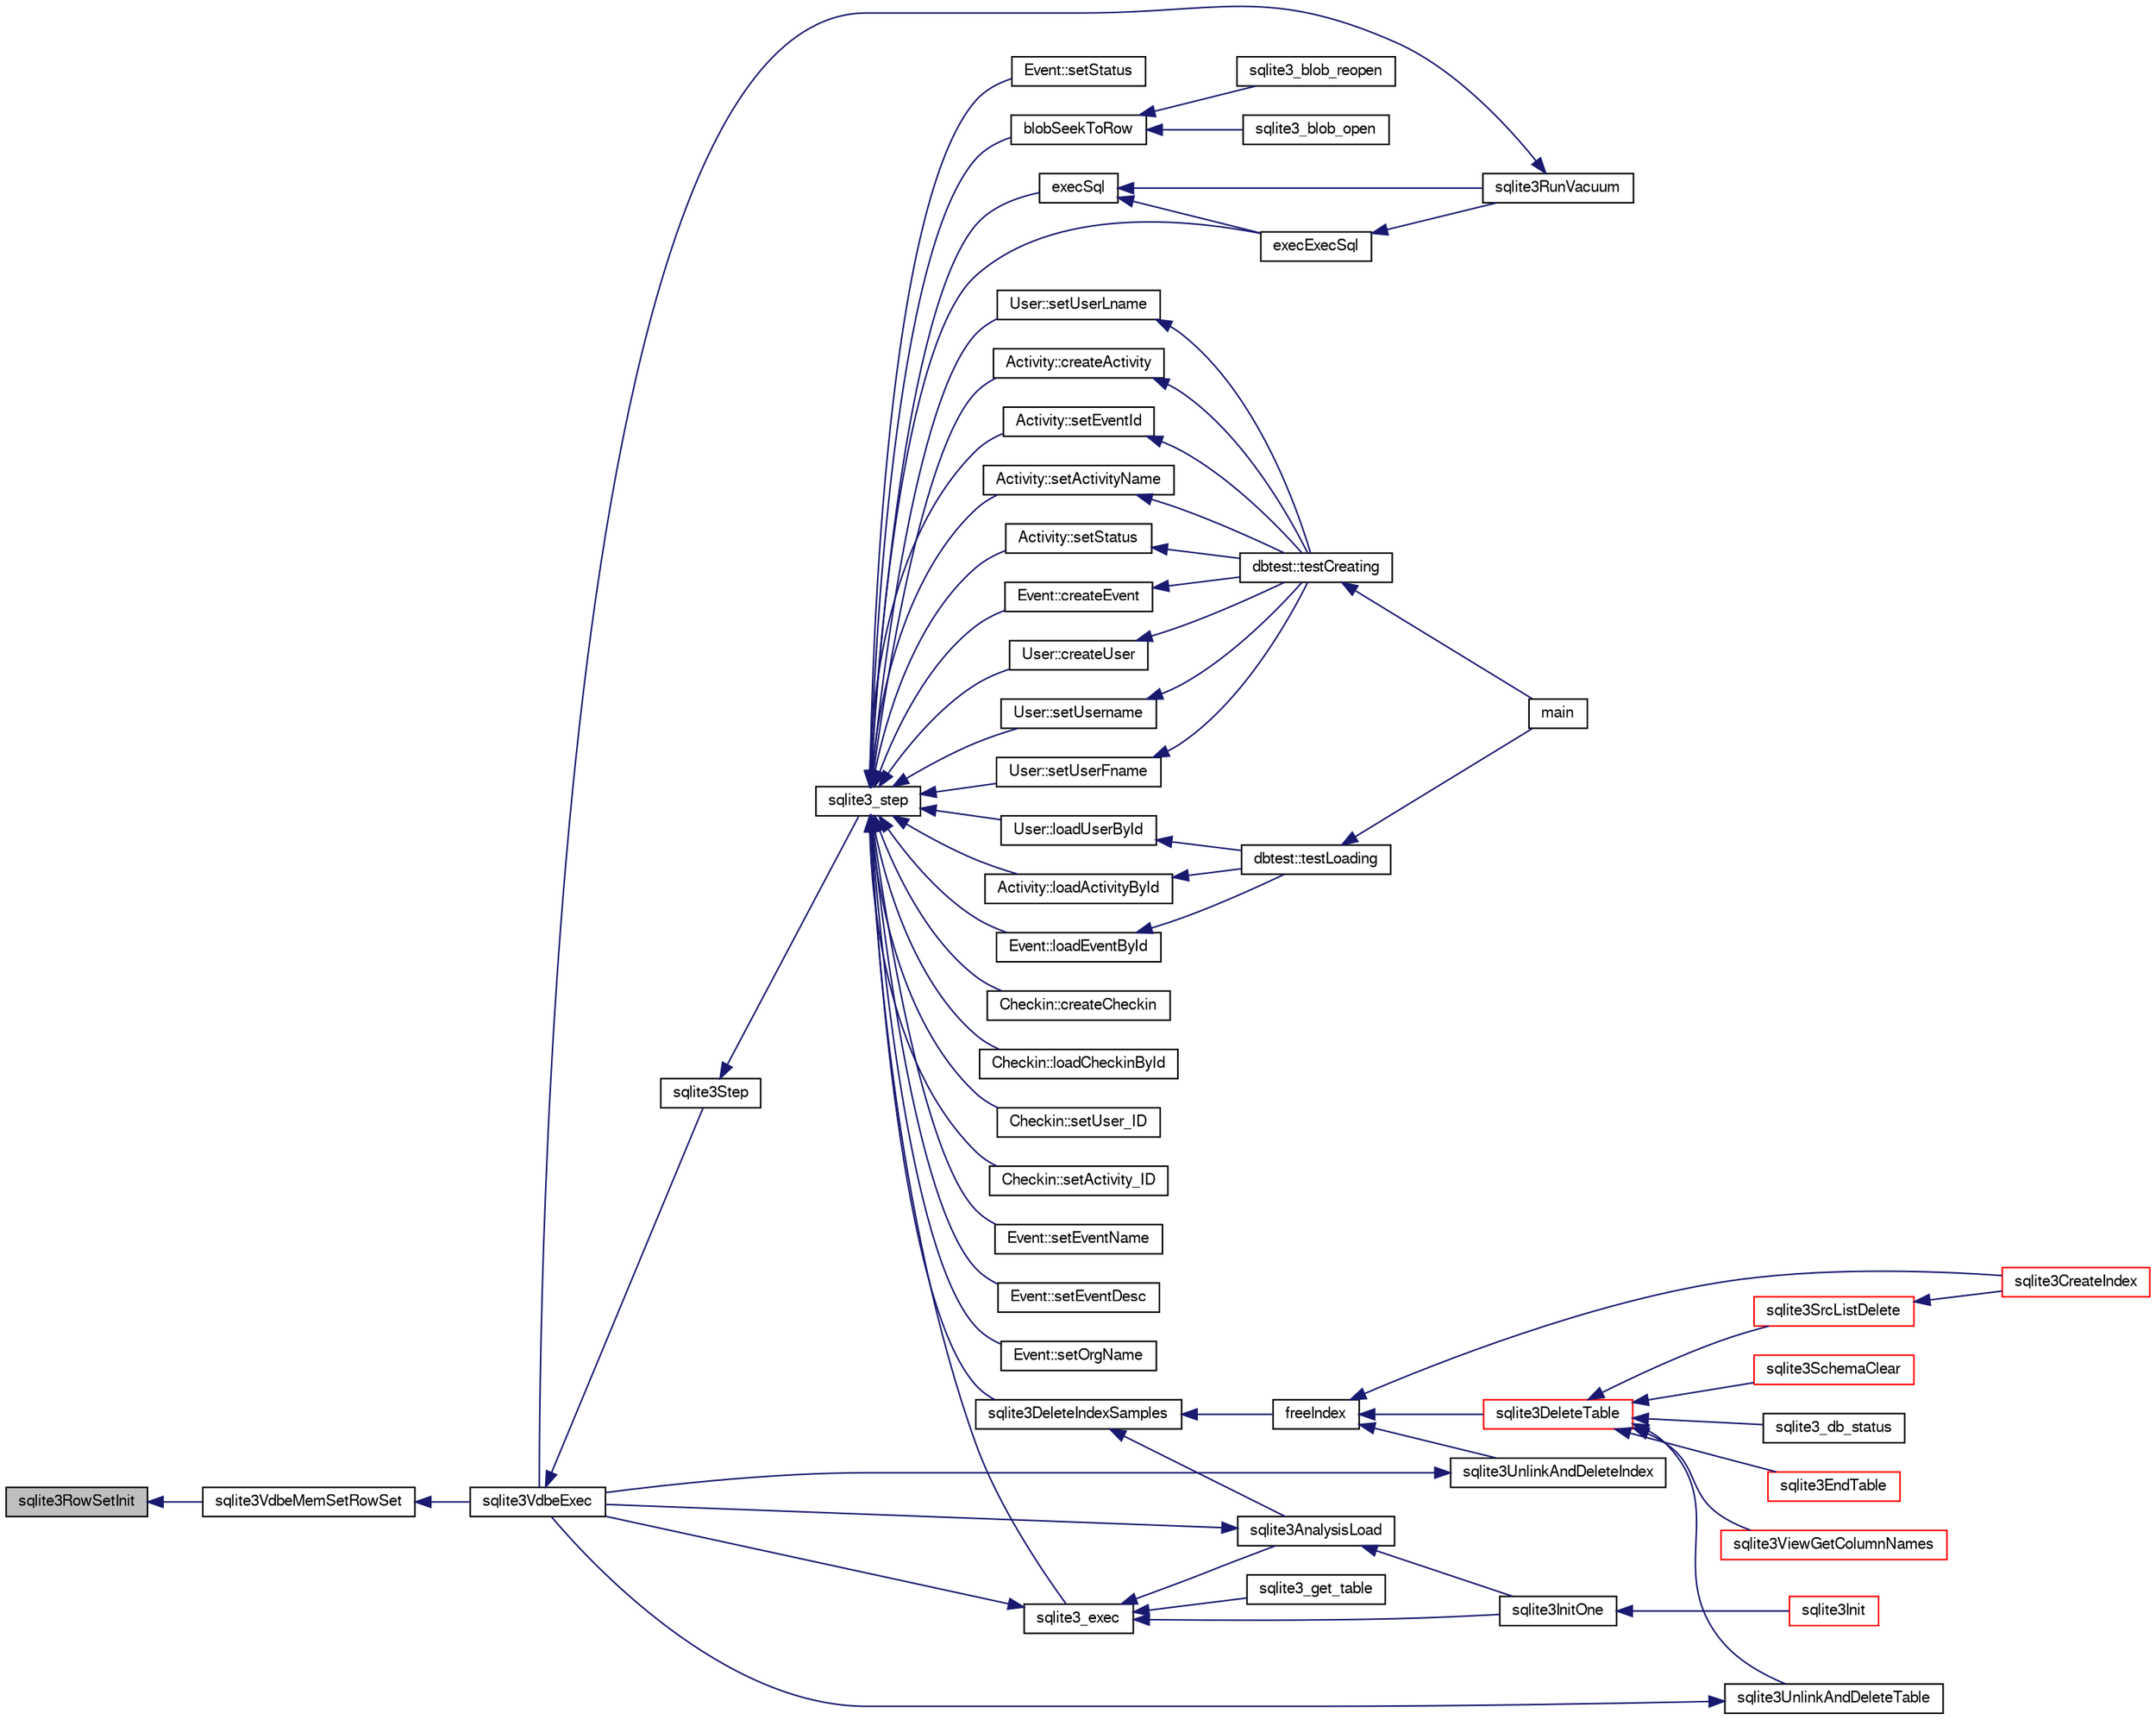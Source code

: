 digraph "sqlite3RowSetInit"
{
  edge [fontname="FreeSans",fontsize="10",labelfontname="FreeSans",labelfontsize="10"];
  node [fontname="FreeSans",fontsize="10",shape=record];
  rankdir="LR";
  Node685939 [label="sqlite3RowSetInit",height=0.2,width=0.4,color="black", fillcolor="grey75", style="filled", fontcolor="black"];
  Node685939 -> Node685940 [dir="back",color="midnightblue",fontsize="10",style="solid",fontname="FreeSans"];
  Node685940 [label="sqlite3VdbeMemSetRowSet",height=0.2,width=0.4,color="black", fillcolor="white", style="filled",URL="$sqlite3_8c.html#a6c59f681fc1caa0acf431ed2e98a8366"];
  Node685940 -> Node685941 [dir="back",color="midnightblue",fontsize="10",style="solid",fontname="FreeSans"];
  Node685941 [label="sqlite3VdbeExec",height=0.2,width=0.4,color="black", fillcolor="white", style="filled",URL="$sqlite3_8c.html#a8ce40a614bdc56719c4d642b1e4dfb21"];
  Node685941 -> Node685942 [dir="back",color="midnightblue",fontsize="10",style="solid",fontname="FreeSans"];
  Node685942 [label="sqlite3Step",height=0.2,width=0.4,color="black", fillcolor="white", style="filled",URL="$sqlite3_8c.html#a3f2872e873e2758a4beedad1d5113554"];
  Node685942 -> Node685943 [dir="back",color="midnightblue",fontsize="10",style="solid",fontname="FreeSans"];
  Node685943 [label="sqlite3_step",height=0.2,width=0.4,color="black", fillcolor="white", style="filled",URL="$sqlite3_8h.html#ac1e491ce36b7471eb28387f7d3c74334"];
  Node685943 -> Node685944 [dir="back",color="midnightblue",fontsize="10",style="solid",fontname="FreeSans"];
  Node685944 [label="Activity::createActivity",height=0.2,width=0.4,color="black", fillcolor="white", style="filled",URL="$classActivity.html#a813cc5e52c14ab49b39014c134e3425b"];
  Node685944 -> Node685945 [dir="back",color="midnightblue",fontsize="10",style="solid",fontname="FreeSans"];
  Node685945 [label="dbtest::testCreating",height=0.2,width=0.4,color="black", fillcolor="white", style="filled",URL="$classdbtest.html#a8193e88a7df657069c8a6bd09c8243b7"];
  Node685945 -> Node685946 [dir="back",color="midnightblue",fontsize="10",style="solid",fontname="FreeSans"];
  Node685946 [label="main",height=0.2,width=0.4,color="black", fillcolor="white", style="filled",URL="$test_8cpp.html#ae66f6b31b5ad750f1fe042a706a4e3d4"];
  Node685943 -> Node685947 [dir="back",color="midnightblue",fontsize="10",style="solid",fontname="FreeSans"];
  Node685947 [label="Activity::loadActivityById",height=0.2,width=0.4,color="black", fillcolor="white", style="filled",URL="$classActivity.html#abe4ffb4f08a47212ebf9013259d9e7fd"];
  Node685947 -> Node685948 [dir="back",color="midnightblue",fontsize="10",style="solid",fontname="FreeSans"];
  Node685948 [label="dbtest::testLoading",height=0.2,width=0.4,color="black", fillcolor="white", style="filled",URL="$classdbtest.html#a6f98d82a2c8e2b9040848763504ddae1"];
  Node685948 -> Node685946 [dir="back",color="midnightblue",fontsize="10",style="solid",fontname="FreeSans"];
  Node685943 -> Node685949 [dir="back",color="midnightblue",fontsize="10",style="solid",fontname="FreeSans"];
  Node685949 [label="Activity::setEventId",height=0.2,width=0.4,color="black", fillcolor="white", style="filled",URL="$classActivity.html#adb1d0fd0d08f473e068f0a4086bfa9ca"];
  Node685949 -> Node685945 [dir="back",color="midnightblue",fontsize="10",style="solid",fontname="FreeSans"];
  Node685943 -> Node685950 [dir="back",color="midnightblue",fontsize="10",style="solid",fontname="FreeSans"];
  Node685950 [label="Activity::setActivityName",height=0.2,width=0.4,color="black", fillcolor="white", style="filled",URL="$classActivity.html#a62dc3737b33915a36086f9dd26d16a81"];
  Node685950 -> Node685945 [dir="back",color="midnightblue",fontsize="10",style="solid",fontname="FreeSans"];
  Node685943 -> Node685951 [dir="back",color="midnightblue",fontsize="10",style="solid",fontname="FreeSans"];
  Node685951 [label="Activity::setStatus",height=0.2,width=0.4,color="black", fillcolor="white", style="filled",URL="$classActivity.html#af618135a7738f4d2a7ee147a8ef912ea"];
  Node685951 -> Node685945 [dir="back",color="midnightblue",fontsize="10",style="solid",fontname="FreeSans"];
  Node685943 -> Node685952 [dir="back",color="midnightblue",fontsize="10",style="solid",fontname="FreeSans"];
  Node685952 [label="Checkin::createCheckin",height=0.2,width=0.4,color="black", fillcolor="white", style="filled",URL="$classCheckin.html#a4e40acdf7fff0e607f6de4f24f3a163c"];
  Node685943 -> Node685953 [dir="back",color="midnightblue",fontsize="10",style="solid",fontname="FreeSans"];
  Node685953 [label="Checkin::loadCheckinById",height=0.2,width=0.4,color="black", fillcolor="white", style="filled",URL="$classCheckin.html#a3461f70ea6c68475225f2a07f78a21e0"];
  Node685943 -> Node685954 [dir="back",color="midnightblue",fontsize="10",style="solid",fontname="FreeSans"];
  Node685954 [label="Checkin::setUser_ID",height=0.2,width=0.4,color="black", fillcolor="white", style="filled",URL="$classCheckin.html#a76ab640f4f912876dbebf183db5359c6"];
  Node685943 -> Node685955 [dir="back",color="midnightblue",fontsize="10",style="solid",fontname="FreeSans"];
  Node685955 [label="Checkin::setActivity_ID",height=0.2,width=0.4,color="black", fillcolor="white", style="filled",URL="$classCheckin.html#ab2ff3ec2604ec73a42af25874a00b232"];
  Node685943 -> Node685956 [dir="back",color="midnightblue",fontsize="10",style="solid",fontname="FreeSans"];
  Node685956 [label="Event::createEvent",height=0.2,width=0.4,color="black", fillcolor="white", style="filled",URL="$classEvent.html#a77adb9f4a46ffb32c2d931f0691f5903"];
  Node685956 -> Node685945 [dir="back",color="midnightblue",fontsize="10",style="solid",fontname="FreeSans"];
  Node685943 -> Node685957 [dir="back",color="midnightblue",fontsize="10",style="solid",fontname="FreeSans"];
  Node685957 [label="Event::loadEventById",height=0.2,width=0.4,color="black", fillcolor="white", style="filled",URL="$classEvent.html#afa66cea33f722dbeecb69cc98fdea055"];
  Node685957 -> Node685948 [dir="back",color="midnightblue",fontsize="10",style="solid",fontname="FreeSans"];
  Node685943 -> Node685958 [dir="back",color="midnightblue",fontsize="10",style="solid",fontname="FreeSans"];
  Node685958 [label="Event::setEventName",height=0.2,width=0.4,color="black", fillcolor="white", style="filled",URL="$classEvent.html#a10596b6ca077df05184e30d62b08729d"];
  Node685943 -> Node685959 [dir="back",color="midnightblue",fontsize="10",style="solid",fontname="FreeSans"];
  Node685959 [label="Event::setEventDesc",height=0.2,width=0.4,color="black", fillcolor="white", style="filled",URL="$classEvent.html#ae36b8377dcae792f1c5c4726024c981b"];
  Node685943 -> Node685960 [dir="back",color="midnightblue",fontsize="10",style="solid",fontname="FreeSans"];
  Node685960 [label="Event::setOrgName",height=0.2,width=0.4,color="black", fillcolor="white", style="filled",URL="$classEvent.html#a19aac0f776bd764563a54977656cf680"];
  Node685943 -> Node685961 [dir="back",color="midnightblue",fontsize="10",style="solid",fontname="FreeSans"];
  Node685961 [label="Event::setStatus",height=0.2,width=0.4,color="black", fillcolor="white", style="filled",URL="$classEvent.html#ab0a6b9285af0f4172eb841e2b80f8972"];
  Node685943 -> Node685962 [dir="back",color="midnightblue",fontsize="10",style="solid",fontname="FreeSans"];
  Node685962 [label="blobSeekToRow",height=0.2,width=0.4,color="black", fillcolor="white", style="filled",URL="$sqlite3_8c.html#afff57e13332b98c8a44a7cebe38962ab"];
  Node685962 -> Node685963 [dir="back",color="midnightblue",fontsize="10",style="solid",fontname="FreeSans"];
  Node685963 [label="sqlite3_blob_open",height=0.2,width=0.4,color="black", fillcolor="white", style="filled",URL="$sqlite3_8h.html#adb8ad839a5bdd62a43785132bc7dd518"];
  Node685962 -> Node685964 [dir="back",color="midnightblue",fontsize="10",style="solid",fontname="FreeSans"];
  Node685964 [label="sqlite3_blob_reopen",height=0.2,width=0.4,color="black", fillcolor="white", style="filled",URL="$sqlite3_8h.html#abc77c24fdc0150138490359a94360f7e"];
  Node685943 -> Node685965 [dir="back",color="midnightblue",fontsize="10",style="solid",fontname="FreeSans"];
  Node685965 [label="sqlite3DeleteIndexSamples",height=0.2,width=0.4,color="black", fillcolor="white", style="filled",URL="$sqlite3_8c.html#aaeda0302fbf61397ec009f65bed047ef"];
  Node685965 -> Node685966 [dir="back",color="midnightblue",fontsize="10",style="solid",fontname="FreeSans"];
  Node685966 [label="sqlite3AnalysisLoad",height=0.2,width=0.4,color="black", fillcolor="white", style="filled",URL="$sqlite3_8c.html#a48a2301c27e1d3d68708b9b8761b5a01"];
  Node685966 -> Node685941 [dir="back",color="midnightblue",fontsize="10",style="solid",fontname="FreeSans"];
  Node685966 -> Node685967 [dir="back",color="midnightblue",fontsize="10",style="solid",fontname="FreeSans"];
  Node685967 [label="sqlite3InitOne",height=0.2,width=0.4,color="black", fillcolor="white", style="filled",URL="$sqlite3_8c.html#ac4318b25df65269906b0379251fe9b85"];
  Node685967 -> Node685968 [dir="back",color="midnightblue",fontsize="10",style="solid",fontname="FreeSans"];
  Node685968 [label="sqlite3Init",height=0.2,width=0.4,color="red", fillcolor="white", style="filled",URL="$sqlite3_8c.html#aed74e3dc765631a833f522f425ff5a48"];
  Node685965 -> Node686068 [dir="back",color="midnightblue",fontsize="10",style="solid",fontname="FreeSans"];
  Node686068 [label="freeIndex",height=0.2,width=0.4,color="black", fillcolor="white", style="filled",URL="$sqlite3_8c.html#a00907c99c18d5bcb9d0b38c077146c31"];
  Node686068 -> Node686069 [dir="back",color="midnightblue",fontsize="10",style="solid",fontname="FreeSans"];
  Node686069 [label="sqlite3UnlinkAndDeleteIndex",height=0.2,width=0.4,color="black", fillcolor="white", style="filled",URL="$sqlite3_8c.html#a889f2dcb438c56db37a6d61e9f25e244"];
  Node686069 -> Node685941 [dir="back",color="midnightblue",fontsize="10",style="solid",fontname="FreeSans"];
  Node686068 -> Node686070 [dir="back",color="midnightblue",fontsize="10",style="solid",fontname="FreeSans"];
  Node686070 [label="sqlite3DeleteTable",height=0.2,width=0.4,color="red", fillcolor="white", style="filled",URL="$sqlite3_8c.html#a7fd3d507375a381a3807f92735318973"];
  Node686070 -> Node686071 [dir="back",color="midnightblue",fontsize="10",style="solid",fontname="FreeSans"];
  Node686071 [label="sqlite3_db_status",height=0.2,width=0.4,color="black", fillcolor="white", style="filled",URL="$sqlite3_8h.html#ab64e8333313ee2e44116842711818940"];
  Node686070 -> Node686072 [dir="back",color="midnightblue",fontsize="10",style="solid",fontname="FreeSans"];
  Node686072 [label="sqlite3UnlinkAndDeleteTable",height=0.2,width=0.4,color="black", fillcolor="white", style="filled",URL="$sqlite3_8c.html#a9733677716a49de464f86fff164e9a1b"];
  Node686072 -> Node685941 [dir="back",color="midnightblue",fontsize="10",style="solid",fontname="FreeSans"];
  Node686070 -> Node685983 [dir="back",color="midnightblue",fontsize="10",style="solid",fontname="FreeSans"];
  Node685983 [label="sqlite3EndTable",height=0.2,width=0.4,color="red", fillcolor="white", style="filled",URL="$sqlite3_8c.html#a7b5f2c66c0f0b6f819d970ca389768b0"];
  Node686070 -> Node686018 [dir="back",color="midnightblue",fontsize="10",style="solid",fontname="FreeSans"];
  Node686018 [label="sqlite3ViewGetColumnNames",height=0.2,width=0.4,color="red", fillcolor="white", style="filled",URL="$sqlite3_8c.html#aebc7cd8d9e2bd174ae0a60363d3f6ce8"];
  Node686070 -> Node686073 [dir="back",color="midnightblue",fontsize="10",style="solid",fontname="FreeSans"];
  Node686073 [label="sqlite3SrcListDelete",height=0.2,width=0.4,color="red", fillcolor="white", style="filled",URL="$sqlite3_8c.html#acc250a3e5e7fd8889a16a9f28e3e7312"];
  Node686073 -> Node685980 [dir="back",color="midnightblue",fontsize="10",style="solid",fontname="FreeSans"];
  Node685980 [label="sqlite3CreateIndex",height=0.2,width=0.4,color="red", fillcolor="white", style="filled",URL="$sqlite3_8c.html#a8dbe5e590ab6c58a8c45f34f7c81e825"];
  Node686070 -> Node686150 [dir="back",color="midnightblue",fontsize="10",style="solid",fontname="FreeSans"];
  Node686150 [label="sqlite3SchemaClear",height=0.2,width=0.4,color="red", fillcolor="white", style="filled",URL="$sqlite3_8c.html#a927c603430267e42c56ab38ca221322a"];
  Node686068 -> Node685980 [dir="back",color="midnightblue",fontsize="10",style="solid",fontname="FreeSans"];
  Node685943 -> Node686134 [dir="back",color="midnightblue",fontsize="10",style="solid",fontname="FreeSans"];
  Node686134 [label="sqlite3_exec",height=0.2,width=0.4,color="black", fillcolor="white", style="filled",URL="$sqlite3_8h.html#a97487ec8150e0bcc8fa392ab8f0e24db"];
  Node686134 -> Node685941 [dir="back",color="midnightblue",fontsize="10",style="solid",fontname="FreeSans"];
  Node686134 -> Node685966 [dir="back",color="midnightblue",fontsize="10",style="solid",fontname="FreeSans"];
  Node686134 -> Node685967 [dir="back",color="midnightblue",fontsize="10",style="solid",fontname="FreeSans"];
  Node686134 -> Node686135 [dir="back",color="midnightblue",fontsize="10",style="solid",fontname="FreeSans"];
  Node686135 [label="sqlite3_get_table",height=0.2,width=0.4,color="black", fillcolor="white", style="filled",URL="$sqlite3_8h.html#a5effeac4e12df57beaa35c5be1f61579"];
  Node685943 -> Node686125 [dir="back",color="midnightblue",fontsize="10",style="solid",fontname="FreeSans"];
  Node686125 [label="execSql",height=0.2,width=0.4,color="black", fillcolor="white", style="filled",URL="$sqlite3_8c.html#a7d16651b98a110662f4c265eff0246cb"];
  Node686125 -> Node686126 [dir="back",color="midnightblue",fontsize="10",style="solid",fontname="FreeSans"];
  Node686126 [label="execExecSql",height=0.2,width=0.4,color="black", fillcolor="white", style="filled",URL="$sqlite3_8c.html#ac1be09a6c047f21133d16378d301e0d4"];
  Node686126 -> Node686127 [dir="back",color="midnightblue",fontsize="10",style="solid",fontname="FreeSans"];
  Node686127 [label="sqlite3RunVacuum",height=0.2,width=0.4,color="black", fillcolor="white", style="filled",URL="$sqlite3_8c.html#a5e83ddc7b3e7e8e79ad5d1fc92de1d2f"];
  Node686127 -> Node685941 [dir="back",color="midnightblue",fontsize="10",style="solid",fontname="FreeSans"];
  Node686125 -> Node686127 [dir="back",color="midnightblue",fontsize="10",style="solid",fontname="FreeSans"];
  Node685943 -> Node686126 [dir="back",color="midnightblue",fontsize="10",style="solid",fontname="FreeSans"];
  Node685943 -> Node686128 [dir="back",color="midnightblue",fontsize="10",style="solid",fontname="FreeSans"];
  Node686128 [label="User::createUser",height=0.2,width=0.4,color="black", fillcolor="white", style="filled",URL="$classUser.html#a22ed673939e8cc0a136130b809bba513"];
  Node686128 -> Node685945 [dir="back",color="midnightblue",fontsize="10",style="solid",fontname="FreeSans"];
  Node685943 -> Node686129 [dir="back",color="midnightblue",fontsize="10",style="solid",fontname="FreeSans"];
  Node686129 [label="User::loadUserById",height=0.2,width=0.4,color="black", fillcolor="white", style="filled",URL="$classUser.html#a863377665b7fb83c5547dcf9727f5092"];
  Node686129 -> Node685948 [dir="back",color="midnightblue",fontsize="10",style="solid",fontname="FreeSans"];
  Node685943 -> Node686130 [dir="back",color="midnightblue",fontsize="10",style="solid",fontname="FreeSans"];
  Node686130 [label="User::setUsername",height=0.2,width=0.4,color="black", fillcolor="white", style="filled",URL="$classUser.html#aa0497022a136cb78de785b0a39ae60b1"];
  Node686130 -> Node685945 [dir="back",color="midnightblue",fontsize="10",style="solid",fontname="FreeSans"];
  Node685943 -> Node686131 [dir="back",color="midnightblue",fontsize="10",style="solid",fontname="FreeSans"];
  Node686131 [label="User::setUserFname",height=0.2,width=0.4,color="black", fillcolor="white", style="filled",URL="$classUser.html#a72657eb55cd0ca437b4841a43f19912f"];
  Node686131 -> Node685945 [dir="back",color="midnightblue",fontsize="10",style="solid",fontname="FreeSans"];
  Node685943 -> Node686132 [dir="back",color="midnightblue",fontsize="10",style="solid",fontname="FreeSans"];
  Node686132 [label="User::setUserLname",height=0.2,width=0.4,color="black", fillcolor="white", style="filled",URL="$classUser.html#aa25973387e5afe1aa6f60dd6545e33b5"];
  Node686132 -> Node685945 [dir="back",color="midnightblue",fontsize="10",style="solid",fontname="FreeSans"];
}
